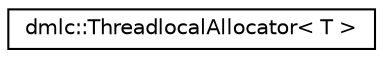 digraph "Graphical Class Hierarchy"
{
 // LATEX_PDF_SIZE
  edge [fontname="Helvetica",fontsize="10",labelfontname="Helvetica",labelfontsize="10"];
  node [fontname="Helvetica",fontsize="10",shape=record];
  rankdir="LR";
  Node0 [label="dmlc::ThreadlocalAllocator\< T \>",height=0.2,width=0.4,color="black", fillcolor="white", style="filled",URL="$classdmlc_1_1ThreadlocalAllocator.html",tooltip="A thread local allocator that get memory from a threadlocal memory pool. This is suitable to allocate..."];
}
